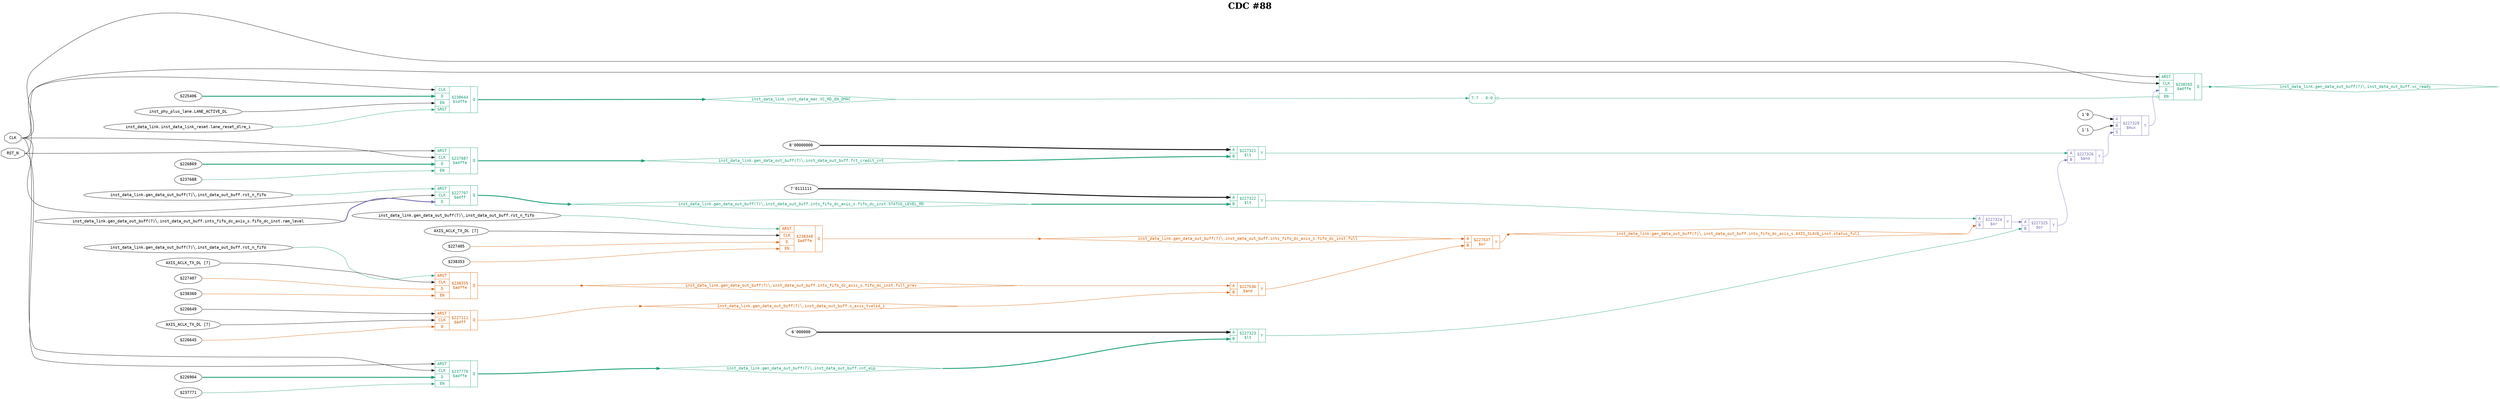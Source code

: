 digraph "spacefibre_light_top" {
label=<<b>CDC #88</b>>;
labelloc="t"
fontsize="30"
node ["fontname"="Courier"]
edge ["fontname"="Courier"]
rankdir="LR";
remincross=true;
n9 [ shape=octagon, label="CLK", color="black", fontcolor="black", href="/src/ip_spacefibre_light_top/spacefibre_light_top.vhd#45" ];
n10 [ shape=octagon, label="RST_N", color="black", fontcolor="black", href="/src/ip_spacefibre_light_top/spacefibre_light_top.vhd#44" ];
n11 [ shape=diamond, label="inst_data_link.gen_data_out_buff(7)&#9586;.inst_data_out_buff.cnt_eip", colorscheme="dark28", color="1", fontcolor="1", href="/src/module_data_link/data_out_buf.vhd#150" ];
n12 [ shape=diamond, label="inst_data_link.gen_data_out_buff(7)&#9586;.inst_data_out_buff.fct_credit_cnt", colorscheme="dark28", color="1", fontcolor="1", href="/src/module_data_link/data_out_buf.vhd#144" ];
n13 [ shape=diamond, label="inst_data_link.gen_data_out_buff(7)&#9586;.inst_data_out_buff.ints_fifo_dc_axis_s.AXIS_SLAVE_inst.status_full", colorscheme="dark28", color="2", fontcolor="2", href="/src/ip/fifo_dc_axis_to_custom/AXIS_SLAVE.vhd#32" ];
n14 [ shape=diamond, label="inst_data_link.gen_data_out_buff(7)&#9586;.inst_data_out_buff.ints_fifo_dc_axis_s.fifo_dc_inst.STATUS_LEVEL_RD", colorscheme="dark28", color="1", fontcolor="1", href="/src/ip/fifo_dc/fifo_dc.vhd#67" ];
n15 [ shape=diamond, label="inst_data_link.gen_data_out_buff(7)&#9586;.inst_data_out_buff.ints_fifo_dc_axis_s.fifo_dc_inst.full", colorscheme="dark28", color="2", fontcolor="2", href="/src/ip/fifo_dc/fifo_dc.vhd#127" ];
n16 [ shape=diamond, label="inst_data_link.gen_data_out_buff(7)&#9586;.inst_data_out_buff.ints_fifo_dc_axis_s.fifo_dc_inst.full_prev", colorscheme="dark28", color="2", fontcolor="2", href="/src/ip/fifo_dc/fifo_dc.vhd#128" ];
n17 [ shape=diamond, label="inst_data_link.gen_data_out_buff(7)&#9586;.inst_data_out_buff.s_axis_tvalid_i", colorscheme="dark28", color="2", fontcolor="2", href="/src/module_data_link/data_out_buf.vhd#134" ];
n18 [ shape=diamond, label="inst_data_link.gen_data_out_buff(7)&#9586;.inst_data_out_buff.vc_ready", colorscheme="dark28", color="1", fontcolor="1", href="/src/module_data_link/data_out_buf.vhd#159" ];
n19 [ shape=diamond, label="inst_data_link.inst_data_mac.VC_RD_EN_DMAC", colorscheme="dark28", color="1", fontcolor="1", href="/src/module_data_link/data_mac.vhd#57" ];
{ rank="source"; n10; n9;}
{ rank="sink";}
v0 [ label="$226869" ];
v1 [ label="$237688" ];
c24 [ shape=record, label="{{<p20> ARST|<p9> CLK|<p21> D|<p22> EN}|$237687\n$adffe|{<p23> Q}}", colorscheme="dark28", color="1", fontcolor="1" , href="/src/module_data_link/data_out_buf.vhd#420"  ];
v2 [ label="$226904" ];
v3 [ label="$237771" ];
c25 [ shape=record, label="{{<p20> ARST|<p9> CLK|<p21> D|<p22> EN}|$237770\n$adffe|{<p23> Q}}", colorscheme="dark28", color="1", fontcolor="1" , href="/src/module_data_link/data_out_buf.vhd#560"  ];
c26 [ shape=record, label="{{<p20> ARST|<p9> CLK|<p21> D|<p22> EN}|$238265\n$adffe|{<p23> Q}}", colorscheme="dark28", color="1", fontcolor="1" , href="/src/module_data_link/data_out_buf.vhd#588"  ];
x4 [ shape=record, style=rounded, label="<s0> 7:7 - 0:0 ", colorscheme="dark28", color="1", fontcolor="1" ];
x4:e -> c26:p22:w [arrowhead=odiamond, arrowtail=odiamond, dir=both, colorscheme="dark28", color="1", fontcolor="1", label=""];
v5 [ label="inst_data_link.gen_data_out_buff(7)&#9586;.inst_data_out_buff.rst_n_fifo" ];
v6 [ label="AXIS_ACLK_TX_DL [7]" ];
v7 [ label="$227405" ];
v8 [ label="$238353" ];
c27 [ shape=record, label="{{<p20> ARST|<p9> CLK|<p21> D|<p22> EN}|$238348\n$adffe|{<p23> Q}}", colorscheme="dark28", color="2", fontcolor="2" , href="/src/ip/fifo_dc/fifo_dc.vhd#256"  ];
v9 [ label="inst_data_link.gen_data_out_buff(7)&#9586;.inst_data_out_buff.rst_n_fifo" ];
v10 [ label="AXIS_ACLK_TX_DL [7]" ];
v11 [ label="$227407" ];
v12 [ label="$238360" ];
c28 [ shape=record, label="{{<p20> ARST|<p9> CLK|<p21> D|<p22> EN}|$238355\n$adffe|{<p23> Q}}", colorscheme="dark28", color="2", fontcolor="2" , href="/src/ip/fifo_dc/fifo_dc.vhd#256"  ];
v13 [ label="$225406" ];
v14 [ label="inst_phy_plus_lane.LANE_ACTIVE_DL" ];
v15 [ label="inst_data_link.inst_data_link_reset.lane_reset_dlre_i" ];
c30 [ shape=record, label="{{<p9> CLK|<p21> D|<p22> EN|<p29> SRST}|$238644\n$sdffe|{<p23> Q}}", colorscheme="dark28", color="1", fontcolor="1" , href="/src/module_data_link/data_mac.vhd#132"  ];
v16 [ label="8'00000000" ];
c34 [ shape=record, label="{{<p31> A|<p32> B}|$227321\n$lt|{<p33> Y}}", colorscheme="dark28", color="1", fontcolor="1" , href="/src/module_data_link/data_out_buf.vhd#592"  ];
v17 [ label="7'0111111" ];
c35 [ shape=record, label="{{<p31> A|<p32> B}|$227322\n$lt|{<p33> Y}}", colorscheme="dark28", color="1", fontcolor="1" , href="/src/module_data_link/data_out_buf.vhd#592"  ];
v18 [ label="6'000000" ];
c36 [ shape=record, label="{{<p31> A|<p32> B}|$227323\n$lt|{<p33> Y}}", colorscheme="dark28", color="1", fontcolor="1" , href="/src/module_data_link/data_out_buf.vhd#592"  ];
c37 [ shape=record, label="{{<p31> A|<p32> B}|$227324\n$or|{<p33> Y}}", colorscheme="dark28", color="3", fontcolor="3" , href="/src/module_data_link/data_out_buf.vhd#592"  ];
c38 [ shape=record, label="{{<p31> A|<p32> B}|$227325\n$or|{<p33> Y}}", colorscheme="dark28", color="3", fontcolor="3" , href="/src/module_data_link/data_out_buf.vhd#592"  ];
c39 [ shape=record, label="{{<p31> A|<p32> B}|$227326\n$and|{<p33> Y}}", colorscheme="dark28", color="3", fontcolor="3" , href="/src/module_data_link/data_out_buf.vhd#592"  ];
v19 [ label="1'0" ];
v20 [ label="1'1" ];
c41 [ shape=record, label="{{<p31> A|<p32> B|<p40> S}|$227329\n$mux|{<p33> Y}}", colorscheme="dark28", color="3", fontcolor="3" , href="/src/module_data_link/data_out_buf.vhd#592"  ];
v21 [ label="$226649" ];
v22 [ label="AXIS_ACLK_TX_DL [7]" ];
v23 [ label="$226645" ];
c42 [ shape=record, label="{{<p20> ARST|<p9> CLK|<p21> D}|$227111\n$adff|{<p23> Q}}", colorscheme="dark28", color="2", fontcolor="2" , href="/src/module_data_link/data_out_buf.vhd#266"  ];
v24 [ label="inst_data_link.gen_data_out_buff(7)&#9586;.inst_data_out_buff.rst_n_fifo" ];
v25 [ label="inst_data_link.gen_data_out_buff(7)&#9586;.inst_data_out_buff.ints_fifo_dc_axis_s.fifo_dc_inst.ram_level" ];
c43 [ shape=record, label="{{<p20> ARST|<p9> CLK|<p21> D}|$227707\n$adff|{<p23> Q}}", colorscheme="dark28", color="1", fontcolor="1" , href="/src/ip/fifo_dc/fifo_dc.vhd#419"  ];
c44 [ shape=record, label="{{<p31> A|<p32> B}|$227536\n$and|{<p33> Y}}", colorscheme="dark28", color="2", fontcolor="2" , href="/src/ip/fifo_dc/fifo_dc.vhd#156"  ];
c45 [ shape=record, label="{{<p31> A|<p32> B}|$227537\n$or|{<p33> Y}}", colorscheme="dark28", color="2", fontcolor="2" , href="/src/ip/fifo_dc/fifo_dc.vhd#156"  ];
c34:p33:e -> c39:p31:w [colorscheme="dark28", color="1", fontcolor="1", label=""];
n10:e -> c24:p20:w [color="black", fontcolor="black", label=""];
n10:e -> c25:p20:w [color="black", fontcolor="black", label=""];
n10:e -> c26:p20:w [color="black", fontcolor="black", label=""];
c25:p23:e -> n11:w [colorscheme="dark28", color="1", fontcolor="1", style="setlinewidth(3)", label=""];
n11:e -> c36:p32:w [colorscheme="dark28", color="1", fontcolor="1", style="setlinewidth(3)", label=""];
c24:p23:e -> n12:w [colorscheme="dark28", color="1", fontcolor="1", style="setlinewidth(3)", label=""];
n12:e -> c34:p32:w [colorscheme="dark28", color="1", fontcolor="1", style="setlinewidth(3)", label=""];
c45:p33:e -> n13:w [colorscheme="dark28", color="2", fontcolor="2", label=""];
n13:e -> c37:p32:w [colorscheme="dark28", color="2", fontcolor="2", label=""];
c43:p23:e -> n14:w [colorscheme="dark28", color="1", fontcolor="1", style="setlinewidth(3)", label=""];
n14:e -> c35:p32:w [colorscheme="dark28", color="1", fontcolor="1", style="setlinewidth(3)", label=""];
c27:p23:e -> n15:w [colorscheme="dark28", color="2", fontcolor="2", label=""];
n15:e -> c45:p31:w [colorscheme="dark28", color="2", fontcolor="2", label=""];
c28:p23:e -> n16:w [colorscheme="dark28", color="2", fontcolor="2", label=""];
n16:e -> c44:p31:w [colorscheme="dark28", color="2", fontcolor="2", label=""];
c42:p23:e -> n17:w [colorscheme="dark28", color="2", fontcolor="2", label=""];
n17:e -> c44:p32:w [colorscheme="dark28", color="2", fontcolor="2", label=""];
c26:p23:e -> n18:w [colorscheme="dark28", color="1", fontcolor="1", label=""];
c30:p23:e -> n19:w [colorscheme="dark28", color="1", fontcolor="1", style="setlinewidth(3)", label=""];
n19:e -> x4:s0:w [colorscheme="dark28", color="1", fontcolor="1", label=""];
c35:p33:e -> c37:p31:w [colorscheme="dark28", color="1", fontcolor="1", label=""];
c36:p33:e -> c38:p32:w [colorscheme="dark28", color="1", fontcolor="1", label=""];
c37:p33:e -> c38:p31:w [colorscheme="dark28", color="3", fontcolor="3", label=""];
c38:p33:e -> c39:p32:w [colorscheme="dark28", color="3", fontcolor="3", label=""];
c39:p33:e -> c41:p40:w [colorscheme="dark28", color="3", fontcolor="3", label=""];
c41:p33:e -> c26:p21:w [colorscheme="dark28", color="3", fontcolor="3", label=""];
c44:p33:e -> c45:p32:w [colorscheme="dark28", color="2", fontcolor="2", label=""];
n9:e -> c24:p9:w [color="black", fontcolor="black", label=""];
n9:e -> c25:p9:w [color="black", fontcolor="black", label=""];
n9:e -> c26:p9:w [color="black", fontcolor="black", label=""];
n9:e -> c30:p9:w [color="black", fontcolor="black", label=""];
n9:e -> c43:p9:w [color="black", fontcolor="black", label=""];
v0:e -> c24:p21:w [colorscheme="dark28", color="1", fontcolor="1", style="setlinewidth(3)", label=""];
v1:e -> c24:p22:w [colorscheme="dark28", color="1", fontcolor="1", label=""];
v10:e -> c28:p9:w [color="black", fontcolor="black", label=""];
v11:e -> c28:p21:w [colorscheme="dark28", color="2", fontcolor="2", label=""];
v12:e -> c28:p22:w [colorscheme="dark28", color="2", fontcolor="2", label=""];
v13:e -> c30:p21:w [colorscheme="dark28", color="1", fontcolor="1", style="setlinewidth(3)", label=""];
v14:e -> c30:p22:w [color="black", fontcolor="black", label=""];
v15:e -> c30:p29:w [colorscheme="dark28", color="1", fontcolor="1", label=""];
v16:e -> c34:p31:w [color="black", fontcolor="black", style="setlinewidth(3)", label=""];
v17:e -> c35:p31:w [color="black", fontcolor="black", style="setlinewidth(3)", label=""];
v18:e -> c36:p31:w [color="black", fontcolor="black", style="setlinewidth(3)", label=""];
v19:e -> c41:p31:w [color="black", fontcolor="black", label=""];
v2:e -> c25:p21:w [colorscheme="dark28", color="1", fontcolor="1", style="setlinewidth(3)", label=""];
v20:e -> c41:p32:w [color="black", fontcolor="black", label=""];
v21:e -> c42:p20:w [color="black", fontcolor="black", label=""];
v22:e -> c42:p9:w [color="black", fontcolor="black", label=""];
v23:e -> c42:p21:w [colorscheme="dark28", color="2", fontcolor="2", label=""];
v24:e -> c43:p20:w [colorscheme="dark28", color="1", fontcolor="1", label=""];
v25:e -> c43:p21:w [colorscheme="dark28", color="3", fontcolor="3", style="setlinewidth(3)", label=""];
v3:e -> c25:p22:w [colorscheme="dark28", color="1", fontcolor="1", label=""];
v5:e -> c27:p20:w [colorscheme="dark28", color="1", fontcolor="1", label=""];
v6:e -> c27:p9:w [color="black", fontcolor="black", label=""];
v7:e -> c27:p21:w [colorscheme="dark28", color="2", fontcolor="2", label=""];
v8:e -> c27:p22:w [colorscheme="dark28", color="2", fontcolor="2", label=""];
v9:e -> c28:p20:w [colorscheme="dark28", color="1", fontcolor="1", label=""];
}
